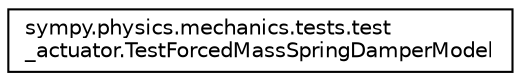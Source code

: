 digraph "Graphical Class Hierarchy"
{
 // LATEX_PDF_SIZE
  edge [fontname="Helvetica",fontsize="10",labelfontname="Helvetica",labelfontsize="10"];
  node [fontname="Helvetica",fontsize="10",shape=record];
  rankdir="LR";
  Node0 [label="sympy.physics.mechanics.tests.test\l_actuator.TestForcedMassSpringDamperModel",height=0.2,width=0.4,color="black", fillcolor="white", style="filled",URL="$classsympy_1_1physics_1_1mechanics_1_1tests_1_1test__actuator_1_1TestForcedMassSpringDamperModel.html",tooltip=" "];
}
